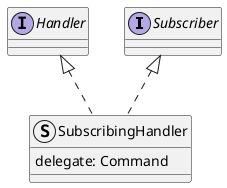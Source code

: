@startuml "subscribing_handler"

interface "Subscriber" as sub
struct "SubscribingHandler" as subHandler{
    {field} delegate: Command
}
interface "Handler" as hndl

subHandler .u.|> sub
subHandler .u.|> hndl

@enduml